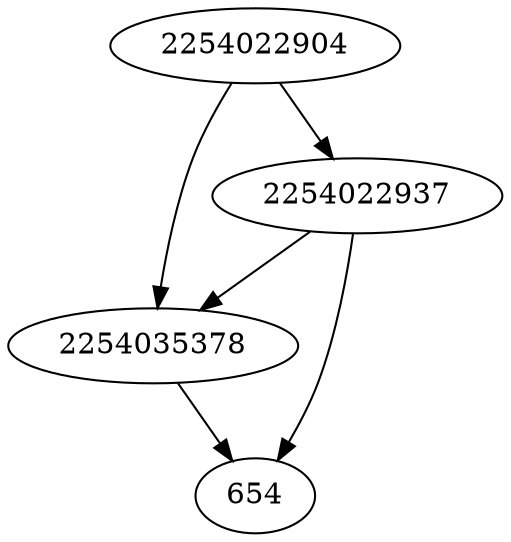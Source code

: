 strict digraph  {
2254022904;
2254022937;
2254035378;
654;
2254022904 -> 2254035378;
2254022904 -> 2254022937;
2254022937 -> 2254035378;
2254022937 -> 654;
2254035378 -> 654;
}
